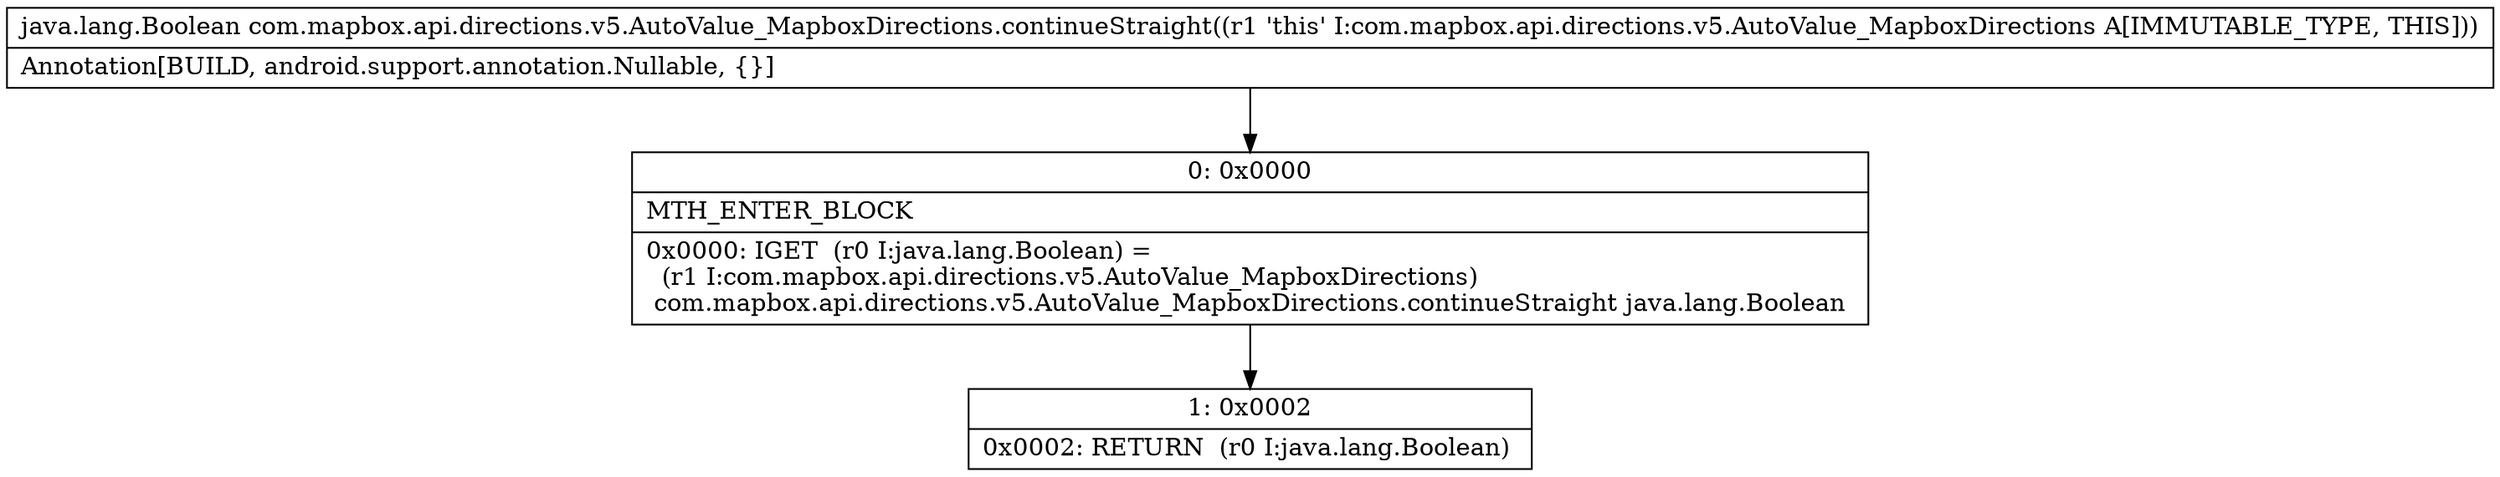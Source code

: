 digraph "CFG forcom.mapbox.api.directions.v5.AutoValue_MapboxDirections.continueStraight()Ljava\/lang\/Boolean;" {
Node_0 [shape=record,label="{0\:\ 0x0000|MTH_ENTER_BLOCK\l|0x0000: IGET  (r0 I:java.lang.Boolean) = \l  (r1 I:com.mapbox.api.directions.v5.AutoValue_MapboxDirections)\l com.mapbox.api.directions.v5.AutoValue_MapboxDirections.continueStraight java.lang.Boolean \l}"];
Node_1 [shape=record,label="{1\:\ 0x0002|0x0002: RETURN  (r0 I:java.lang.Boolean) \l}"];
MethodNode[shape=record,label="{java.lang.Boolean com.mapbox.api.directions.v5.AutoValue_MapboxDirections.continueStraight((r1 'this' I:com.mapbox.api.directions.v5.AutoValue_MapboxDirections A[IMMUTABLE_TYPE, THIS]))  | Annotation[BUILD, android.support.annotation.Nullable, \{\}]\l}"];
MethodNode -> Node_0;
Node_0 -> Node_1;
}

